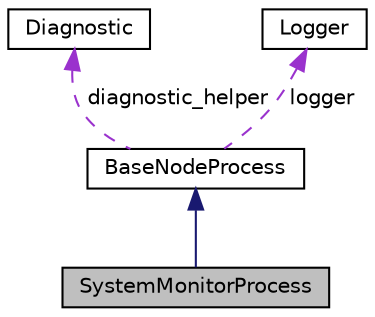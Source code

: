 digraph "SystemMonitorProcess"
{
 // LATEX_PDF_SIZE
  edge [fontname="Helvetica",fontsize="10",labelfontname="Helvetica",labelfontsize="10"];
  node [fontname="Helvetica",fontsize="10",shape=record];
  Node1 [label="SystemMonitorProcess",height=0.2,width=0.4,color="black", fillcolor="grey75", style="filled", fontcolor="black",tooltip=" "];
  Node2 -> Node1 [dir="back",color="midnightblue",fontsize="10",style="solid",fontname="Helvetica"];
  Node2 [label="BaseNodeProcess",height=0.2,width=0.4,color="black", fillcolor="white", style="filled",URL="$classBaseNodeProcess.html",tooltip="This is a BaseNodeProcess class. All NodeProcess should be a derived class from this BaseNodeProcess ..."];
  Node3 -> Node2 [dir="back",color="darkorchid3",fontsize="10",style="dashed",label=" diagnostic_helper" ,fontname="Helvetica"];
  Node3 [label="Diagnostic",height=0.2,width=0.4,color="black", fillcolor="white", style="filled",URL="$classDiagnostic.html",tooltip="Diagnostic class Diagnostic class used to create and update diagnostic information."];
  Node4 -> Node2 [dir="back",color="darkorchid3",fontsize="10",style="dashed",label=" logger" ,fontname="Helvetica"];
  Node4 [label="Logger",height=0.2,width=0.4,color="black", fillcolor="white", style="filled",URL="$classLogger.html",tooltip="Logger class Logger class used to write log outputs for strings and diagnostic information to console..."];
}
